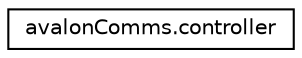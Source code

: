 digraph "Graphical Class Hierarchy"
{
 // LATEX_PDF_SIZE
  edge [fontname="Helvetica",fontsize="10",labelfontname="Helvetica",labelfontsize="10"];
  node [fontname="Helvetica",fontsize="10",shape=record];
  rankdir="LR";
  Node0 [label="avalonComms.controller",height=0.2,width=0.4,color="black", fillcolor="white", style="filled",URL="$classavalon_comms_1_1controller.html",tooltip=" "];
}
